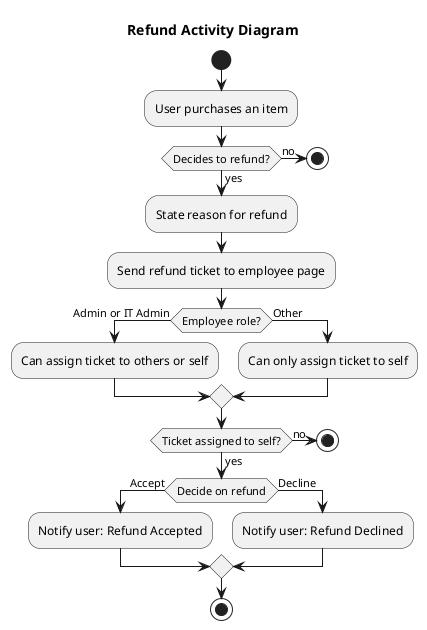 @startuml
title Refund Activity Diagram
start

:User purchases an item;

if (Decides to refund?) then (yes)
  :State reason for refund;
  :Send refund ticket to employee page;
else (no)
  stop
endif

if (Employee role?) then (Admin or IT Admin)
  :Can assign ticket to others or self;
else (Other)
  :Can only assign ticket to self;
endif

if (Ticket assigned to self?) then (yes)
  if (Decide on refund) then (Accept)
    :Notify user: Refund Accepted;
  else (Decline)
    :Notify user: Refund Declined;
  endif
else (no)
  stop
endif

stop

@enduml
